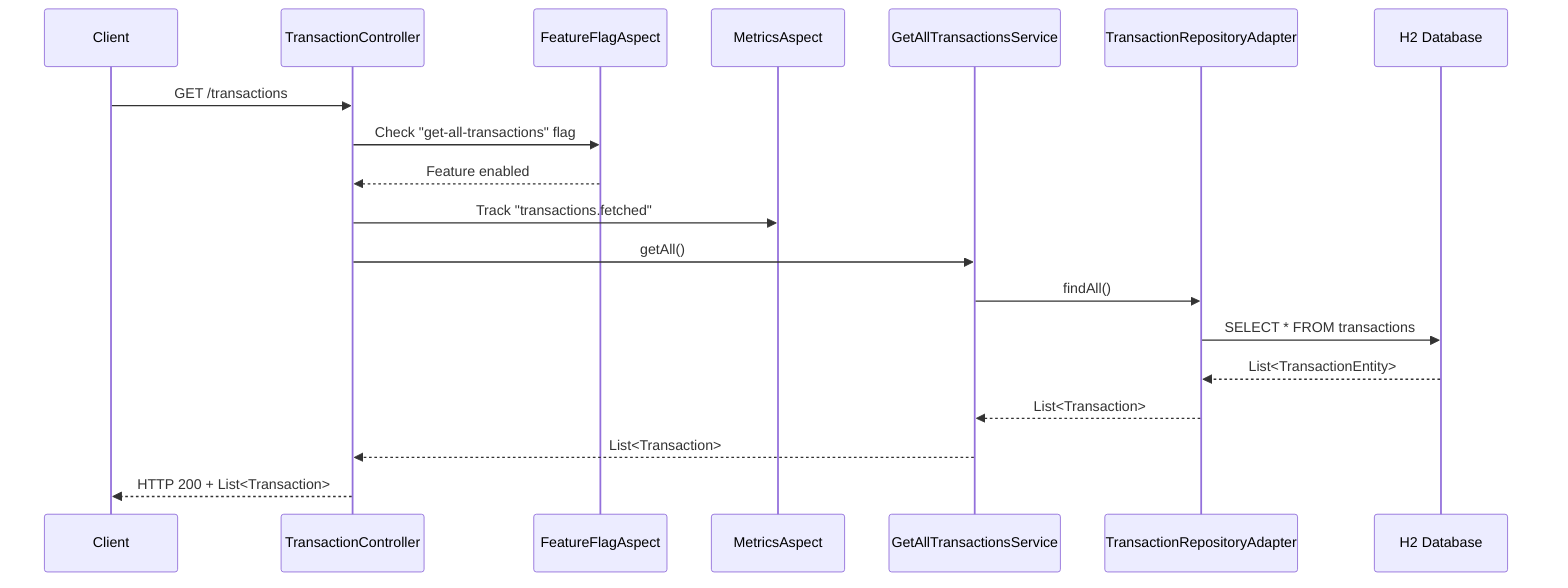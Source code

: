 sequenceDiagram
    participant Client
    participant Controller as TransactionController
    participant FFA as FeatureFlagAspect
    participant MA as MetricsAspect
    participant Service as GetAllTransactionsService
    participant Adapter as TransactionRepositoryAdapter
    participant DB as H2 Database
    
    Client->>Controller: GET /transactions
    Controller->>FFA: Check "get-all-transactions" flag
    FFA-->>Controller: Feature enabled
    Controller->>MA: Track "transactions.fetched"
    Controller->>Service: getAll()
    Service->>Adapter: findAll()
    Adapter->>DB: SELECT * FROM transactions
    DB-->>Adapter: List<TransactionEntity>
    Adapter-->>Service: List<Transaction>
    Service-->>Controller: List<Transaction>
    Controller-->>Client: HTTP 200 + List<Transaction>